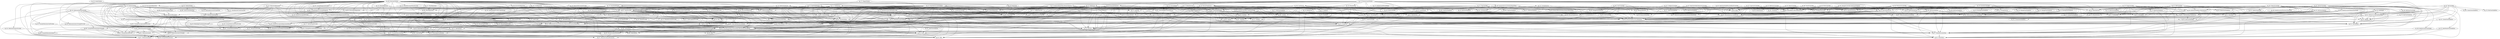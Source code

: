 digraph G { 
"fg_017: PatientEncounterItem" -> "fg_001: PatientItem"; 
"fg_018: dateUtils" -> "fg_017: PatientEncounterItem"; 
"fg_019: StringUtils" -> "fg_018: dateUtils"; 
"fg_020: IUser" -> "fg_002: IRole"; 
"fg_021: MissionItem" -> "fg_009: MissionTripItem,ServiceResponse"; 
"fg_022: ISessionService,CurrentUser" -> "fg_009: MissionTripItem,ServiceResponse"; 
"fg_022: ISessionService,CurrentUser" -> "fg_002: IRole"; 
"fg_023: IConceptService" -> "fg_009: MissionTripItem,ServiceResponse"; 
"fg_023: IConceptService" -> "fg_008: MedicationItem,PrescriptionItem"; 
"fg_024: IConfigureService" -> "fg_009: MissionTripItem,ServiceResponse"; 
"fg_024: IConfigureService" -> "fg_003: ISystemSetting"; 
"fg_025: IInventoryService" -> "fg_009: MissionTripItem,ServiceResponse"; 
"fg_025: IInventoryService" -> "fg_008: MedicationItem,PrescriptionItem"; 
"fg_026: IMedicationService" -> "fg_009: MissionTripItem,ServiceResponse"; 
"fg_026: IMedicationService" -> "fg_007: MedicationAdministrationItem"; 
"fg_026: IMedicationService" -> "fg_008: MedicationItem,PrescriptionItem"; 
"fg_029: IResearchService" -> "fg_009: MissionTripItem,ServiceResponse"; 
"fg_029: IResearchService" -> "fg_028: ResearchFilterItem"; 
"fg_029: IResearchService" -> "fg_027: ResearchGraphDataModel,ResearchItemModel"; 
"fg_031: IRoleService" -> "fg_009: MissionTripItem,ServiceResponse"; 
"fg_031: IRoleService" -> "fg_002: IRole"; 
"fg_032: ISearchService" -> "fg_009: MissionTripItem,ServiceResponse"; 
"fg_033: TabItem" -> "fg_014: TabFieldItem"; 
"fg_034: EditViewModelPost,IPhotoService" -> "fg_012: ProblemItem"; 
"fg_034: EditViewModelPost,IPhotoService" -> "fg_009: MissionTripItem,ServiceResponse"; 
"fg_034: EditViewModelPost,IPhotoService" -> "fg_014: TabFieldItem"; 
"fg_034: EditViewModelPost,IPhotoService" -> "fg_011: PhotoItem"; 
"fg_034: EditViewModelPost,IPhotoService" -> "fg_008: MedicationItem,PrescriptionItem"; 
"fg_034: EditViewModelPost,IPhotoService" -> "fg_017: PatientEncounterItem"; 
"fg_035: AbstractMultiMap" -> "fg_019: StringUtils"; 
"fg_036: User,IMissionTeam,MissionTeam,IMissionTrip,MissionTrip" -> "fg_038: Role"; 
"fg_036: User,IMissionTeam,MissionTeam,IMissionTrip,MissionTrip" -> "fg_039: MissionCountry,MissionCity"; 
"fg_036: User,IMissionTeam,MissionTeam,IMissionTrip,MissionTrip" -> "fg_037: IMissionCountry,IMissionCity"; 
"fg_036: User,IMissionTeam,MissionTeam,IMissionTrip,MissionTrip" -> "fg_020: IUser"; 
"fg_036: User,IMissionTeam,MissionTeam,IMissionTrip,MissionTrip" -> "fg_002: IRole"; 
"fg_038: Role" -> "fg_002: IRole"; 
"fg_039: MissionCountry,MissionCity" -> "fg_037: IMissionCountry,IMissionCity"; 
"fg_040: IUserService,UserItem" -> "fg_009: MissionTripItem,ServiceResponse"; 
"fg_040: IUserService,UserItem" -> "fg_020: IUser"; 
"fg_040: IUserService,UserItem" -> "fg_002: IRole"; 
"fg_041: ITabService,TabFieldMultiMap" -> "fg_014: TabFieldItem"; 
"fg_041: ITabService,TabFieldMultiMap" -> "fg_009: MissionTripItem,ServiceResponse"; 
"fg_041: ITabService,TabFieldMultiMap" -> "fg_035: AbstractMultiMap"; 
"fg_041: ITabService,TabFieldMultiMap" -> "fg_033: TabItem"; 
"fg_041: ITabService,TabFieldMultiMap" -> "fg_019: StringUtils"; 
"fg_042: VitalMultiMap,IVitalService" -> "fg_035: AbstractMultiMap"; 
"fg_042: VitalMultiMap,IVitalService" -> "fg_009: MissionTripItem,ServiceResponse"; 
"fg_042: VitalMultiMap,IVitalService" -> "fg_015: VitalItem"; 
"fg_044: Photo,IPatient,ChiefComplaint,Patient,PatientEncounter,IPhoto,IPatientEncounter,IChiefComplaint" -> "fg_043: IPatientAgeClassification"; 
"fg_044: Photo,IPatient,ChiefComplaint,Patient,PatientEncounter,IPhoto,IPatientEncounter,IChiefComplaint" -> "fg_045: PatientAgeClassification"; 
"fg_044: Photo,IPatient,ChiefComplaint,Patient,PatientEncounter,IPhoto,IPatientEncounter,IChiefComplaint" -> "fg_020: IUser"; 
"fg_044: Photo,IPatient,ChiefComplaint,Patient,PatientEncounter,IPhoto,IPatientEncounter,IChiefComplaint" -> "fg_036: User,IMissionTeam,MissionTeam,IMissionTrip,MissionTrip"; 
"fg_045: PatientAgeClassification" -> "fg_043: IPatientAgeClassification"; 
"fg_048: IMissionTripService" -> "fg_009: MissionTripItem,ServiceResponse"; 
"fg_048: IMissionTripService" -> "fg_046: TripItem"; 
"fg_048: IMissionTripService" -> "fg_047: TeamItem"; 
"fg_048: IMissionTripService" -> "fg_036: User,IMissionTeam,MissionTeam,IMissionTrip,MissionTrip"; 
"fg_049: AllowedRoles,AllowedRolesAction" -> "fg_040: IUserService,UserItem"; 
"fg_049: AllowedRoles,AllowedRolesAction" -> "fg_002: IRole"; 
"fg_054: IMedicationInventory,Medication,MedicationInventory,IMedication" -> "fg_059: IMedicationGenericStrength"; 
"fg_054: IMedicationInventory,Medication,MedicationInventory,IMedication" -> "fg_062: MedicationGenericStrength"; 
"fg_054: IMedicationInventory,Medication,MedicationInventory,IMedication" -> "fg_052: IConceptMedicationForm"; 
"fg_054: IMedicationInventory,Medication,MedicationInventory,IMedication" -> "fg_036: User,IMissionTeam,MissionTeam,IMissionTrip,MissionTrip"; 
"fg_054: IMedicationInventory,Medication,MedicationInventory,IMedication" -> "fg_063: ConceptMedicationForm"; 
"fg_055: IPatientPrescription,PatientPrescriptionReplacement,PatientPrescription,IPatientPrescriptionReplacement" -> "fg_044: Photo,IPatient,ChiefComplaint,Patient,PatientEncounter,IPhoto,IPatientEncounter,IChiefComplaint"; 
"fg_055: IPatientPrescription,PatientPrescriptionReplacement,PatientPrescription,IPatientPrescriptionReplacement" -> "fg_053: IPatientPrescriptionReplacementReason"; 
"fg_055: IPatientPrescription,PatientPrescriptionReplacement,PatientPrescription,IPatientPrescriptionReplacement" -> "fg_064: ConceptPrescriptionAdministration"; 
"fg_055: IPatientPrescription,PatientPrescriptionReplacement,PatientPrescription,IPatientPrescriptionReplacement" -> "fg_020: IUser"; 
"fg_055: IPatientPrescription,PatientPrescriptionReplacement,PatientPrescription,IPatientPrescriptionReplacement" -> "fg_051: IConceptPrescriptionAdministration"; 
"fg_055: IPatientPrescription,PatientPrescriptionReplacement,PatientPrescription,IPatientPrescriptionReplacement" -> "fg_036: User,IMissionTeam,MissionTeam,IMissionTrip,MissionTrip"; 
"fg_055: IPatientPrescription,PatientPrescriptionReplacement,PatientPrescription,IPatientPrescriptionReplacement" -> "fg_054: IMedicationInventory,Medication,MedicationInventory,IMedication"; 
"fg_055: IPatientPrescription,PatientPrescriptionReplacement,PatientPrescription,IPatientPrescriptionReplacement" -> "fg_056: PatientPrescriptionReplacementReason"; 
"fg_056: PatientPrescriptionReplacementReason" -> "fg_053: IPatientPrescriptionReplacementReason"; 
"fg_059: IMedicationGenericStrength" -> "fg_058: IConceptMedicationUnit"; 
"fg_059: IMedicationGenericStrength" -> "fg_057: IMedicationGeneric"; 
"fg_060: ConceptMedicationUnit" -> "fg_058: IConceptMedicationUnit"; 
"fg_061: MedicationGeneric" -> "fg_057: IMedicationGeneric"; 
"fg_062: MedicationGenericStrength" -> "fg_059: IMedicationGenericStrength"; 
"fg_062: MedicationGenericStrength" -> "fg_058: IConceptMedicationUnit"; 
"fg_062: MedicationGenericStrength" -> "fg_057: IMedicationGeneric"; 
"fg_062: MedicationGenericStrength" -> "fg_061: MedicationGeneric"; 
"fg_062: MedicationGenericStrength" -> "fg_060: ConceptMedicationUnit"; 
"fg_063: ConceptMedicationForm" -> "fg_052: IConceptMedicationForm"; 
"fg_064: ConceptPrescriptionAdministration" -> "fg_051: IConceptPrescriptionAdministration"; 
"fg_067: ITab,ITabField,Tab,TabField" -> "fg_068: ITabFieldType"; 
"fg_067: ITab,ITabField,Tab,TabField" -> "fg_072: TabFieldType"; 
"fg_067: ITab,ITabField,Tab,TabField" -> "fg_069: TabFieldSize"; 
"fg_067: ITab,ITabField,Tab,TabField" -> "fg_066: ITabFieldSize"; 
"fg_069: TabFieldSize" -> "fg_066: ITabFieldSize"; 
"fg_070: IPatientEncounterTabField" -> "fg_044: Photo,IPatient,ChiefComplaint,Patient,PatientEncounter,IPhoto,IPatientEncounter,IChiefComplaint"; 
"fg_070: IPatientEncounterTabField" -> "fg_067: ITab,ITabField,Tab,TabField"; 
"fg_070: IPatientEncounterTabField" -> "fg_036: User,IMissionTeam,MissionTeam,IMissionTrip,MissionTrip"; 
"fg_071: PatientEncounterTabField" -> "fg_044: Photo,IPatient,ChiefComplaint,Patient,PatientEncounter,IPhoto,IPatientEncounter,IChiefComplaint"; 
"fg_071: PatientEncounterTabField" -> "fg_070: IPatientEncounterTabField"; 
"fg_071: PatientEncounterTabField" -> "fg_067: ITab,ITabField,Tab,TabField"; 
"fg_071: PatientEncounterTabField" -> "fg_036: User,IMissionTeam,MissionTeam,IMissionTrip,MissionTrip"; 
"fg_072: TabFieldType" -> "fg_068: ITabFieldType"; 
"fg_073: LogicDoer" -> "fg_044: Photo,IPatient,ChiefComplaint,Patient,PatientEncounter,IPhoto,IPatientEncounter,IChiefComplaint"; 
"fg_073: LogicDoer" -> "fg_018: dateUtils"; 
"fg_074: IPatientService" -> "fg_009: MissionTripItem,ServiceResponse"; 
"fg_074: IPatientService" -> "fg_044: Photo,IPatient,ChiefComplaint,Patient,PatientEncounter,IPhoto,IPatientEncounter,IChiefComplaint"; 
"fg_074: IPatientService" -> "fg_001: PatientItem"; 
"fg_075: ILoginAttempt,IUserRepository" -> "fg_020: IUser"; 
"fg_075: ILoginAttempt,IUserRepository" -> "fg_036: User,IMissionTeam,MissionTeam,IMissionTrip,MissionTrip"; 
"fg_075: ILoginAttempt,IUserRepository" -> "fg_002: IRole"; 
"fg_076: IPatientEncounterVital" -> "fg_065: IVital"; 
"fg_077: IResearchEncounter,IResearchEncounterVital,ResearchEncounter,ResearchEncounterVital" -> "fg_044: Photo,IPatient,ChiefComplaint,Patient,PatientEncounter,IPhoto,IPatientEncounter,IChiefComplaint"; 
"fg_077: IResearchEncounter,IResearchEncounterVital,ResearchEncounter,ResearchEncounterVital" -> "fg_043: IPatientAgeClassification"; 
"fg_077: IResearchEncounter,IResearchEncounterVital,ResearchEncounter,ResearchEncounterVital" -> "fg_045: PatientAgeClassification"; 
"fg_077: IResearchEncounter,IResearchEncounterVital,ResearchEncounter,ResearchEncounterVital" -> "fg_065: IVital"; 
"fg_077: IResearchEncounter,IResearchEncounterVital,ResearchEncounter,ResearchEncounterVital" -> "fg_055: IPatientPrescription,PatientPrescriptionReplacement,PatientPrescription,IPatientPrescriptionReplacement"; 
"fg_077: IResearchEncounter,IResearchEncounterVital,ResearchEncounter,ResearchEncounterVital" -> "fg_078: Vital"; 
"fg_077: IResearchEncounter,IResearchEncounterVital,ResearchEncounter,ResearchEncounterVital" -> "fg_020: IUser"; 
"fg_077: IResearchEncounter,IResearchEncounterVital,ResearchEncounter,ResearchEncounterVital" -> "fg_036: User,IMissionTeam,MissionTeam,IMissionTrip,MissionTrip"; 
"fg_078: Vital" -> "fg_065: IVital"; 
"fg_079: IEncounterService" -> "fg_009: MissionTripItem,ServiceResponse"; 
"fg_079: IEncounterService" -> "fg_044: Photo,IPatient,ChiefComplaint,Patient,PatientEncounter,IPhoto,IPatientEncounter,IChiefComplaint"; 
"fg_079: IEncounterService" -> "fg_071: PatientEncounterTabField"; 
"fg_079: IEncounterService" -> "fg_070: IPatientEncounterTabField"; 
"fg_079: IEncounterService" -> "fg_017: PatientEncounterItem"; 
"fg_080: IDataModelMapper" -> "fg_059: IMedicationGenericStrength"; 
"fg_080: IDataModelMapper" -> "fg_044: Photo,IPatient,ChiefComplaint,Patient,PatientEncounter,IPhoto,IPatientEncounter,IChiefComplaint"; 
"fg_080: IDataModelMapper" -> "fg_057: IMedicationGeneric"; 
"fg_080: IDataModelMapper" -> "fg_070: IPatientEncounterTabField"; 
"fg_080: IDataModelMapper" -> "fg_055: IPatientPrescription,PatientPrescriptionReplacement,PatientPrescription,IPatientPrescriptionReplacement"; 
"fg_080: IDataModelMapper" -> "fg_037: IMissionCountry,IMissionCity"; 
"fg_080: IDataModelMapper" -> "fg_020: IUser"; 
"fg_080: IDataModelMapper" -> "fg_067: ITab,ITabField,Tab,TabField"; 
"fg_080: IDataModelMapper" -> "fg_076: IPatientEncounterVital"; 
"fg_080: IDataModelMapper" -> "fg_002: IRole"; 
"fg_080: IDataModelMapper" -> "fg_054: IMedicationInventory,Medication,MedicationInventory,IMedication"; 
"fg_080: IDataModelMapper" -> "fg_052: IConceptMedicationForm"; 
"fg_080: IDataModelMapper" -> "fg_036: User,IMissionTeam,MissionTeam,IMissionTrip,MissionTrip"; 
"fg_081: SystemSetting" -> "fg_003: ISystemSetting"; 
"fg_082: PatientEncounterVital" -> "fg_065: IVital"; 
"fg_082: PatientEncounterVital" -> "fg_078: Vital"; 
"fg_082: PatientEncounterVital" -> "fg_076: IPatientEncounterVital"; 
"fg_084: ConceptMedicationGeneric" -> "fg_057: IMedicationGeneric"; 
"fg_085: ConceptMedicationGenericStrength" -> "fg_059: IMedicationGenericStrength"; 
"fg_085: ConceptMedicationGenericStrength" -> "fg_058: IConceptMedicationUnit"; 
"fg_085: ConceptMedicationGenericStrength" -> "fg_057: IMedicationGeneric"; 
"fg_085: ConceptMedicationGenericStrength" -> "fg_084: ConceptMedicationGeneric"; 
"fg_085: ConceptMedicationGenericStrength" -> "fg_060: ConceptMedicationUnit"; 
"fg_086: ConceptMedication" -> "fg_059: IMedicationGenericStrength"; 
"fg_086: ConceptMedication" -> "fg_052: IConceptMedicationForm"; 
"fg_086: ConceptMedication" -> "fg_085: ConceptMedicationGenericStrength"; 
"fg_086: ConceptMedication" -> "fg_063: ConceptMedicationForm"; 
"fg_086: ConceptMedication" -> "fg_054: IMedicationInventory,Medication,MedicationInventory,IMedication"; 
"fg_087: QueryProvider" -> "fg_044: Photo,IPatient,ChiefComplaint,Patient,PatientEncounter,IPhoto,IPatientEncounter,IChiefComplaint"; 
"fg_087: QueryProvider" -> "fg_038: Role"; 
"fg_087: QueryProvider" -> "fg_072: TabFieldType"; 
"fg_087: QueryProvider" -> "fg_071: PatientEncounterTabField"; 
"fg_087: QueryProvider" -> "fg_082: PatientEncounterVital"; 
"fg_087: QueryProvider" -> "fg_045: PatientAgeClassification"; 
"fg_087: QueryProvider" -> "fg_077: IResearchEncounter,IResearchEncounterVital,ResearchEncounter,ResearchEncounterVital"; 
"fg_087: QueryProvider" -> "fg_061: MedicationGeneric"; 
"fg_087: QueryProvider" -> "fg_055: IPatientPrescription,PatientPrescriptionReplacement,PatientPrescription,IPatientPrescriptionReplacement"; 
"fg_087: QueryProvider" -> "fg_069: TabFieldSize"; 
"fg_087: QueryProvider" -> "fg_078: Vital"; 
"fg_087: QueryProvider" -> "fg_086: ConceptMedication"; 
"fg_087: QueryProvider" -> "fg_067: ITab,ITabField,Tab,TabField"; 
"fg_087: QueryProvider" -> "fg_063: ConceptMedicationForm"; 
"fg_087: QueryProvider" -> "fg_054: IMedicationInventory,Medication,MedicationInventory,IMedication"; 
"fg_087: QueryProvider" -> "fg_056: PatientPrescriptionReplacementReason"; 
"fg_087: QueryProvider" -> "fg_083: PatientEncounterPhoto,IPatientEncounterPhoto"; 
"fg_087: QueryProvider" -> "fg_039: MissionCountry,MissionCity"; 
"fg_087: QueryProvider" -> "fg_081: SystemSetting"; 
"fg_087: QueryProvider" -> "fg_060: ConceptMedicationUnit"; 
"fg_087: QueryProvider" -> "fg_036: User,IMissionTeam,MissionTeam,IMissionTrip,MissionTrip"; 
"fg_089: IPatientRepository" -> "fg_044: Photo,IPatient,ChiefComplaint,Patient,PatientEncounter,IPhoto,IPatientEncounter,IChiefComplaint"; 
"fg_089: IPatientRepository" -> "fg_043: IPatientAgeClassification"; 
"fg_091: ISessionHelper,SessionService" -> "fg_009: MissionTripItem,ServiceResponse"; 
"fg_091: ISessionHelper,SessionService" -> "fg_040: IUserService,UserItem"; 
"fg_091: ISessionHelper,SessionService" -> "fg_005: IPasswordEncryptor"; 
"fg_091: ISessionHelper,SessionService" -> "fg_022: ISessionService,CurrentUser"; 
"fg_091: ISessionHelper,SessionService" -> "fg_048: IMissionTripService"; 
"fg_091: ISessionHelper,SessionService" -> "fg_080: IDataModelMapper"; 
"fg_091: ISessionHelper,SessionService" -> "fg_020: IUser"; 
"fg_091: ISessionHelper,SessionService" -> "fg_075: ILoginAttempt,IUserRepository"; 
"fg_091: ISessionHelper,SessionService" -> "fg_036: User,IMissionTeam,MissionTeam,IMissionTrip,MissionTrip"; 
"fg_092: IItemModelMapper" -> "fg_044: Photo,IPatient,ChiefComplaint,Patient,PatientEncounter,IPhoto,IPatientEncounter,IChiefComplaint"; 
"fg_092: IItemModelMapper" -> "fg_010: NoteItem"; 
"fg_092: IItemModelMapper" -> "fg_040: IUserService,UserItem"; 
"fg_092: IItemModelMapper" -> "fg_007: MedicationAdministrationItem"; 
"fg_092: IItemModelMapper" -> "fg_033: TabItem"; 
"fg_092: IItemModelMapper" -> "fg_001: PatientItem"; 
"fg_092: IItemModelMapper" -> "fg_006: CityItem"; 
"fg_092: IItemModelMapper" -> "fg_020: IUser"; 
"fg_092: IItemModelMapper" -> "fg_054: IMedicationInventory,Medication,MedicationInventory,IMedication"; 
"fg_092: IItemModelMapper" -> "fg_009: MissionTripItem,ServiceResponse"; 
"fg_092: IItemModelMapper" -> "fg_014: TabFieldItem"; 
"fg_092: IItemModelMapper" -> "fg_012: ProblemItem"; 
"fg_092: IItemModelMapper" -> "fg_011: PhotoItem"; 
"fg_092: IItemModelMapper" -> "fg_021: MissionItem"; 
"fg_092: IItemModelMapper" -> "fg_013: SettingItem"; 
"fg_092: IItemModelMapper" -> "fg_046: TripItem"; 
"fg_092: IItemModelMapper" -> "fg_047: TeamItem"; 
"fg_092: IItemModelMapper" -> "fg_008: MedicationItem,PrescriptionItem"; 
"fg_092: IItemModelMapper" -> "fg_051: IConceptPrescriptionAdministration"; 
"fg_092: IItemModelMapper" -> "fg_036: User,IMissionTeam,MissionTeam,IMissionTrip,MissionTrip"; 
"fg_092: IItemModelMapper" -> "fg_017: PatientEncounterItem"; 
"fg_092: IItemModelMapper" -> "fg_015: VitalItem"; 
"fg_093: IMedicationRepository" -> "fg_052: IConceptMedicationForm"; 
"fg_093: IMedicationRepository" -> "fg_058: IConceptMedicationUnit"; 
"fg_093: IMedicationRepository" -> "fg_057: IMedicationGeneric"; 
"fg_093: IMedicationRepository" -> "fg_054: IMedicationInventory,Medication,MedicationInventory,IMedication"; 
"fg_094: IEncounterRepository" -> "fg_044: Photo,IPatient,ChiefComplaint,Patient,PatientEncounter,IPhoto,IPatientEncounter,IChiefComplaint"; 
"fg_095: IPrescriptionRepository" -> "fg_053: IPatientPrescriptionReplacementReason"; 
"fg_095: IPrescriptionRepository" -> "fg_055: IPatientPrescription,PatientPrescriptionReplacement,PatientPrescription,IPatientPrescriptionReplacement"; 
"fg_095: IPrescriptionRepository" -> "fg_051: IConceptPrescriptionAdministration"; 
"fg_096: IPhotoRepository" -> "fg_044: Photo,IPatient,ChiefComplaint,Patient,PatientEncounter,IPhoto,IPatientEncounter,IChiefComplaint"; 
"fg_096: IPhotoRepository" -> "fg_083: PatientEncounterPhoto,IPatientEncounterPhoto"; 
"fg_098: BCryptPasswordEncryptor" -> "fg_005: IPasswordEncryptor"; 
"fg_099: SendLocationDataTask" -> "fg_097: InternetConnectionUtil"; 
"fg_100: MaintainReverseSshTunnelTask" -> "fg_097: InternetConnectionUtil"; 
"fg_101: CheckInternetConnectionTask" -> "fg_097: InternetConnectionUtil"; 
"fg_102: UtilitiesModule" -> "fg_098: BCryptPasswordEncryptor"; 
"fg_102: UtilitiesModule" -> "fg_005: IPasswordEncryptor"; 
"fg_102: UtilitiesModule" -> "fg_101: CheckInternetConnectionTask"; 
"fg_102: UtilitiesModule" -> "fg_100: MaintainReverseSshTunnelTask"; 
"fg_102: UtilitiesModule" -> "fg_099: SendLocationDataTask"; 
"fg_105: LocaleUnitConverter" -> "fg_035: AbstractMultiMap"; 
"fg_105: LocaleUnitConverter" -> "fg_001: PatientItem"; 
"fg_105: LocaleUnitConverter" -> "fg_042: VitalMultiMap,IVitalService"; 
"fg_105: LocaleUnitConverter" -> "fg_015: VitalItem"; 
"fg_107: Feedback" -> "fg_106: IFeedback"; 
"fg_108: UserService" -> "fg_040: IUserService,UserItem"; 
"fg_108: UserService" -> "fg_005: IPasswordEncryptor"; 
"fg_108: UserService" -> "fg_055: IPatientPrescription,PatientPrescriptionReplacement,PatientPrescription,IPatientPrescriptionReplacement"; 
"fg_108: UserService" -> "fg_019: StringUtils"; 
"fg_108: UserService" -> "fg_107: Feedback"; 
"fg_108: UserService" -> "fg_090: IRepository"; 
"fg_108: UserService" -> "fg_080: IDataModelMapper"; 
"fg_108: UserService" -> "fg_020: IUser"; 
"fg_108: UserService" -> "fg_092: IItemModelMapper"; 
"fg_108: UserService" -> "fg_002: IRole"; 
"fg_108: UserService" -> "fg_106: IFeedback"; 
"fg_108: UserService" -> "fg_009: MissionTripItem,ServiceResponse"; 
"fg_108: UserService" -> "fg_018: dateUtils"; 
"fg_108: UserService" -> "fg_075: ILoginAttempt,IUserRepository"; 
"fg_109: InventoryService,InventoryExportItem" -> "fg_009: MissionTripItem,ServiceResponse"; 
"fg_109: InventoryService,InventoryExportItem" -> "fg_104: CSVWriterGson"; 
"fg_109: InventoryService,InventoryExportItem" -> "fg_018: dateUtils"; 
"fg_109: InventoryService,InventoryExportItem" -> "fg_103: GsonFlattener"; 
"fg_109: InventoryService,InventoryExportItem" -> "fg_008: MedicationItem,PrescriptionItem"; 
"fg_109: InventoryService,InventoryExportItem" -> "fg_080: IDataModelMapper"; 
"fg_109: InventoryService,InventoryExportItem" -> "fg_093: IMedicationRepository"; 
"fg_109: InventoryService,InventoryExportItem" -> "fg_020: IUser"; 
"fg_109: InventoryService,InventoryExportItem" -> "fg_075: ILoginAttempt,IUserRepository"; 
"fg_109: InventoryService,InventoryExportItem" -> "fg_025: IInventoryService"; 
"fg_109: InventoryService,InventoryExportItem" -> "fg_092: IItemModelMapper"; 
"fg_109: InventoryService,InventoryExportItem" -> "fg_054: IMedicationInventory,Medication,MedicationInventory,IMedication"; 
"fg_110: SessionHelper" -> "fg_091: ISessionHelper,SessionService"; 
"fg_111: VitalService" -> "fg_082: PatientEncounterVital"; 
"fg_111: VitalService" -> "fg_065: IVital"; 
"fg_111: VitalService" -> "fg_078: Vital"; 
"fg_111: VitalService" -> "fg_090: IRepository"; 
"fg_111: VitalService" -> "fg_080: IDataModelMapper"; 
"fg_111: VitalService" -> "fg_076: IPatientEncounterVital"; 
"fg_111: VitalService" -> "fg_092: IItemModelMapper"; 
"fg_111: VitalService" -> "fg_009: MissionTripItem,ServiceResponse"; 
"fg_111: VitalService" -> "fg_003: ISystemSetting"; 
"fg_111: VitalService" -> "fg_018: dateUtils"; 
"fg_111: VitalService" -> "fg_081: SystemSetting"; 
"fg_111: VitalService" -> "fg_087: QueryProvider"; 
"fg_111: VitalService" -> "fg_105: LocaleUnitConverter"; 
"fg_111: VitalService" -> "fg_042: VitalMultiMap,IVitalService"; 
"fg_111: VitalService" -> "fg_015: VitalItem"; 
"fg_112: TabService" -> "fg_044: Photo,IPatient,ChiefComplaint,Patient,PatientEncounter,IPhoto,IPatientEncounter,IChiefComplaint"; 
"fg_112: TabService" -> "fg_071: PatientEncounterTabField"; 
"fg_112: TabService" -> "fg_072: TabFieldType"; 
"fg_112: TabService" -> "fg_070: IPatientEncounterTabField"; 
"fg_112: TabService" -> "fg_033: TabItem"; 
"fg_112: TabService" -> "fg_069: TabFieldSize"; 
"fg_112: TabService" -> "fg_019: StringUtils"; 
"fg_112: TabService" -> "fg_080: IDataModelMapper"; 
"fg_112: TabService" -> "fg_090: IRepository"; 
"fg_112: TabService" -> "fg_067: ITab,ITabField,Tab,TabField"; 
"fg_112: TabService" -> "fg_092: IItemModelMapper"; 
"fg_112: TabService" -> "fg_041: ITabService,TabFieldMultiMap"; 
"fg_112: TabService" -> "fg_068: ITabFieldType"; 
"fg_112: TabService" -> "fg_009: MissionTripItem,ServiceResponse"; 
"fg_112: TabService" -> "fg_014: TabFieldItem"; 
"fg_112: TabService" -> "fg_018: dateUtils"; 
"fg_112: TabService" -> "fg_087: QueryProvider"; 
"fg_112: TabService" -> "fg_066: ITabFieldSize"; 
"fg_113: SearchService,QueryHelper" -> "fg_055: IPatientPrescription,PatientPrescriptionReplacement,PatientPrescription,IPatientPrescriptionReplacement"; 
"fg_113: SearchService,QueryHelper" -> "fg_019: StringUtils"; 
"fg_113: SearchService,QueryHelper" -> "fg_090: IRepository"; 
"fg_113: SearchService,QueryHelper" -> "fg_037: IMissionCountry,IMissionCity"; 
"fg_113: SearchService,QueryHelper" -> "fg_020: IUser"; 
"fg_113: SearchService,QueryHelper" -> "fg_076: IPatientEncounterVital"; 
"fg_113: SearchService,QueryHelper" -> "fg_089: IPatientRepository"; 
"fg_113: SearchService,QueryHelper" -> "fg_054: IMedicationInventory,Medication,MedicationInventory,IMedication"; 
"fg_113: SearchService,QueryHelper" -> "fg_003: ISystemSetting"; 
"fg_113: SearchService,QueryHelper" -> "fg_081: SystemSetting"; 
"fg_113: SearchService,QueryHelper" -> "fg_039: MissionCountry,MissionCity"; 
"fg_113: SearchService,QueryHelper" -> "fg_013: SettingItem"; 
"fg_113: SearchService,QueryHelper" -> "fg_008: MedicationItem,PrescriptionItem"; 
"fg_113: SearchService,QueryHelper" -> "fg_042: VitalMultiMap,IVitalService"; 
"fg_113: SearchService,QueryHelper" -> "fg_017: PatientEncounterItem"; 
"fg_113: SearchService,QueryHelper" -> "fg_044: Photo,IPatient,ChiefComplaint,Patient,PatientEncounter,IPhoto,IPatientEncounter,IChiefComplaint"; 
"fg_113: SearchService,QueryHelper" -> "fg_094: IEncounterRepository"; 
"fg_113: SearchService,QueryHelper" -> "fg_082: PatientEncounterVital"; 
"fg_113: SearchService,QueryHelper" -> "fg_095: IPrescriptionRepository"; 
"fg_113: SearchService,QueryHelper" -> "fg_001: PatientItem"; 
"fg_113: SearchService,QueryHelper" -> "fg_006: CityItem"; 
"fg_113: SearchService,QueryHelper" -> "fg_092: IItemModelMapper"; 
"fg_113: SearchService,QueryHelper" -> "fg_009: MissionTripItem,ServiceResponse"; 
"fg_113: SearchService,QueryHelper" -> "fg_043: IPatientAgeClassification"; 
"fg_113: SearchService,QueryHelper" -> "fg_087: QueryProvider"; 
"fg_113: SearchService,QueryHelper" -> "fg_088: ConceptDiagnosis,IConceptDiagnosis"; 
"fg_113: SearchService,QueryHelper" -> "fg_105: LocaleUnitConverter"; 
"fg_113: SearchService,QueryHelper" -> "fg_032: ISearchService"; 
"fg_113: SearchService,QueryHelper" -> "fg_036: User,IMissionTeam,MissionTeam,IMissionTrip,MissionTrip"; 
"fg_113: SearchService,QueryHelper" -> "fg_025: IInventoryService"; 
"fg_114: RoleService" -> "fg_009: MissionTripItem,ServiceResponse"; 
"fg_114: RoleService" -> "fg_031: IRoleService"; 
"fg_114: RoleService" -> "fg_075: ILoginAttempt,IUserRepository"; 
"fg_114: RoleService" -> "fg_002: IRole"; 
"fg_115: ResearchExportItem,ResearchService" -> "fg_044: Photo,IPatient,ChiefComplaint,Patient,PatientEncounter,IPhoto,IPatientEncounter,IChiefComplaint"; 
"fg_115: ResearchExportItem,ResearchService" -> "fg_071: PatientEncounterTabField"; 
"fg_115: ResearchExportItem,ResearchService" -> "fg_104: CSVWriterGson"; 
"fg_115: ResearchExportItem,ResearchService" -> "fg_028: ResearchFilterItem"; 
"fg_115: ResearchExportItem,ResearchService" -> "fg_070: IPatientEncounterTabField"; 
"fg_115: ResearchExportItem,ResearchService" -> "fg_103: GsonFlattener"; 
"fg_115: ResearchExportItem,ResearchService" -> "fg_077: IResearchEncounter,IResearchEncounterVital,ResearchEncounter,ResearchEncounterVital"; 
"fg_115: ResearchExportItem,ResearchService" -> "fg_065: IVital"; 
"fg_115: ResearchExportItem,ResearchService" -> "fg_055: IPatientPrescription,PatientPrescriptionReplacement,PatientPrescription,IPatientPrescriptionReplacement"; 
"fg_115: ResearchExportItem,ResearchService" -> "fg_029: IResearchService"; 
"fg_115: ResearchExportItem,ResearchService" -> "fg_019: StringUtils"; 
"fg_115: ResearchExportItem,ResearchService" -> "fg_078: Vital"; 
"fg_115: ResearchExportItem,ResearchService" -> "fg_090: IRepository"; 
"fg_115: ResearchExportItem,ResearchService" -> "fg_030: ResearchResultSetItem,ResearchResultItem"; 
"fg_115: ResearchExportItem,ResearchService" -> "fg_037: IMissionCountry,IMissionCity"; 
"fg_115: ResearchExportItem,ResearchService" -> "fg_073: LogicDoer"; 
"fg_115: ResearchExportItem,ResearchService" -> "fg_067: ITab,ITabField,Tab,TabField"; 
"fg_115: ResearchExportItem,ResearchService" -> "fg_054: IMedicationInventory,Medication,MedicationInventory,IMedication"; 
"fg_115: ResearchExportItem,ResearchService" -> "fg_009: MissionTripItem,ServiceResponse"; 
"fg_115: ResearchExportItem,ResearchService" -> "fg_018: dateUtils"; 
"fg_115: ResearchExportItem,ResearchService" -> "fg_087: QueryProvider"; 
"fg_115: ResearchExportItem,ResearchService" -> "fg_036: User,IMissionTeam,MissionTeam,IMissionTrip,MissionTrip"; 
"fg_116: PhotoService" -> "fg_009: MissionTripItem,ServiceResponse"; 
"fg_116: PhotoService" -> "fg_044: Photo,IPatient,ChiefComplaint,Patient,PatientEncounter,IPhoto,IPatientEncounter,IChiefComplaint"; 
"fg_116: PhotoService" -> "fg_083: PatientEncounterPhoto,IPatientEncounterPhoto"; 
"fg_116: PhotoService" -> "fg_011: PhotoItem"; 
"fg_116: PhotoService" -> "fg_001: PatientItem"; 
"fg_116: PhotoService" -> "fg_019: StringUtils"; 
"fg_116: PhotoService" -> "fg_034: EditViewModelPost,IPhotoService"; 
"fg_116: PhotoService" -> "fg_073: LogicDoer"; 
"fg_116: PhotoService" -> "fg_089: IPatientRepository"; 
"fg_116: PhotoService" -> "fg_096: IPhotoRepository"; 
"fg_116: PhotoService" -> "fg_092: IItemModelMapper"; 
"fg_116: PhotoService" -> "fg_017: PatientEncounterItem"; 
"fg_117: PatientService" -> "fg_044: Photo,IPatient,ChiefComplaint,Patient,PatientEncounter,IPhoto,IPatientEncounter,IChiefComplaint"; 
"fg_117: PatientService" -> "fg_009: MissionTripItem,ServiceResponse"; 
"fg_117: PatientService" -> "fg_043: IPatientAgeClassification"; 
"fg_117: PatientService" -> "fg_001: PatientItem"; 
"fg_117: PatientService" -> "fg_087: QueryProvider"; 
"fg_117: PatientService" -> "fg_019: StringUtils"; 
"fg_117: PatientService" -> "fg_074: IPatientService"; 
"fg_117: PatientService" -> "fg_080: IDataModelMapper"; 
"fg_117: PatientService" -> "fg_089: IPatientRepository"; 
"fg_117: PatientService" -> "fg_092: IItemModelMapper"; 
"fg_118: MissionTripService" -> "fg_006: CityItem"; 
"fg_118: MissionTripService" -> "fg_019: StringUtils"; 
"fg_118: MissionTripService" -> "fg_090: IRepository"; 
"fg_118: MissionTripService" -> "fg_080: IDataModelMapper"; 
"fg_118: MissionTripService" -> "fg_020: IUser"; 
"fg_118: MissionTripService" -> "fg_037: IMissionCountry,IMissionCity"; 
"fg_118: MissionTripService" -> "fg_092: IItemModelMapper"; 
"fg_118: MissionTripService" -> "fg_009: MissionTripItem,ServiceResponse"; 
"fg_118: MissionTripService" -> "fg_039: MissionCountry,MissionCity"; 
"fg_118: MissionTripService" -> "fg_021: MissionItem"; 
"fg_118: MissionTripService" -> "fg_087: QueryProvider"; 
"fg_118: MissionTripService" -> "fg_046: TripItem"; 
"fg_118: MissionTripService" -> "fg_047: TeamItem"; 
"fg_118: MissionTripService" -> "fg_048: IMissionTripService"; 
"fg_118: MissionTripService" -> "fg_075: ILoginAttempt,IUserRepository"; 
"fg_118: MissionTripService" -> "fg_036: User,IMissionTeam,MissionTeam,IMissionTrip,MissionTrip"; 
"fg_119: MedicationService" -> "fg_059: IMedicationGenericStrength"; 
"fg_119: MedicationService" -> "fg_057: IMedicationGeneric"; 
"fg_119: MedicationService" -> "fg_007: MedicationAdministrationItem"; 
"fg_119: MedicationService" -> "fg_095: IPrescriptionRepository"; 
"fg_119: MedicationService" -> "fg_055: IPatientPrescription,PatientPrescriptionReplacement,PatientPrescription,IPatientPrescriptionReplacement"; 
"fg_119: MedicationService" -> "fg_019: StringUtils"; 
"fg_119: MedicationService" -> "fg_093: IMedicationRepository"; 
"fg_119: MedicationService" -> "fg_080: IDataModelMapper"; 
"fg_119: MedicationService" -> "fg_026: IMedicationService"; 
"fg_119: MedicationService" -> "fg_020: IUser"; 
"fg_119: MedicationService" -> "fg_092: IItemModelMapper"; 
"fg_119: MedicationService" -> "fg_054: IMedicationInventory,Medication,MedicationInventory,IMedication"; 
"fg_119: MedicationService" -> "fg_009: MissionTripItem,ServiceResponse"; 
"fg_119: MedicationService" -> "fg_058: IConceptMedicationUnit"; 
"fg_119: MedicationService" -> "fg_052: IConceptMedicationForm"; 
"fg_119: MedicationService" -> "fg_018: dateUtils"; 
"fg_119: MedicationService" -> "fg_053: IPatientPrescriptionReplacementReason"; 
"fg_119: MedicationService" -> "fg_008: MedicationItem,PrescriptionItem"; 
"fg_119: MedicationService" -> "fg_051: IConceptPrescriptionAdministration"; 
"fg_120: EncounterService" -> "fg_010: NoteItem"; 
"fg_120: EncounterService" -> "fg_044: Photo,IPatient,ChiefComplaint,Patient,PatientEncounter,IPhoto,IPatientEncounter,IChiefComplaint"; 
"fg_120: EncounterService" -> "fg_040: IUserService,UserItem"; 
"fg_120: EncounterService" -> "fg_071: PatientEncounterTabField"; 
"fg_120: EncounterService" -> "fg_094: IEncounterRepository"; 
"fg_120: EncounterService" -> "fg_070: IPatientEncounterTabField"; 
"fg_120: EncounterService" -> "fg_079: IEncounterService"; 
"fg_120: EncounterService" -> "fg_019: StringUtils"; 
"fg_120: EncounterService" -> "fg_090: IRepository"; 
"fg_120: EncounterService" -> "fg_080: IDataModelMapper"; 
"fg_120: EncounterService" -> "fg_020: IUser"; 
"fg_120: EncounterService" -> "fg_067: ITab,ITabField,Tab,TabField"; 
"fg_120: EncounterService" -> "fg_089: IPatientRepository"; 
"fg_120: EncounterService" -> "fg_092: IItemModelMapper"; 
"fg_120: EncounterService" -> "fg_068: ITabFieldType"; 
"fg_120: EncounterService" -> "fg_014: TabFieldItem"; 
"fg_120: EncounterService" -> "fg_012: ProblemItem"; 
"fg_120: EncounterService" -> "fg_009: MissionTripItem,ServiceResponse"; 
"fg_120: EncounterService" -> "fg_043: IPatientAgeClassification"; 
"fg_120: EncounterService" -> "fg_018: dateUtils"; 
"fg_120: EncounterService" -> "fg_087: QueryProvider"; 
"fg_120: EncounterService" -> "fg_066: ITabFieldSize"; 
"fg_120: EncounterService" -> "fg_075: ILoginAttempt,IUserRepository"; 
"fg_120: EncounterService" -> "fg_017: PatientEncounterItem"; 
"fg_121: ConfigureService" -> "fg_009: MissionTripItem,ServiceResponse"; 
"fg_121: ConfigureService" -> "fg_003: ISystemSetting"; 
"fg_121: ConfigureService" -> "fg_081: SystemSetting"; 
"fg_121: ConfigureService" -> "fg_090: IRepository"; 
"fg_121: ConfigureService" -> "fg_024: IConfigureService"; 
"fg_122: ConceptService" -> "fg_009: MissionTripItem,ServiceResponse"; 
"fg_122: ConceptService" -> "fg_023: IConceptService"; 
"fg_122: ConceptService" -> "fg_008: MedicationItem,PrescriptionItem"; 
"fg_122: ConceptService" -> "fg_093: IMedicationRepository"; 
"fg_122: ConceptService" -> "fg_092: IItemModelMapper"; 
"fg_122: ConceptService" -> "fg_054: IMedicationInventory,Medication,MedicationInventory,IMedication"; 
"fg_123: BusinessLayerModule" -> "fg_113: SearchService,QueryHelper"; 
"fg_123: BusinessLayerModule" -> "fg_029: IResearchService"; 
"fg_123: BusinessLayerModule" -> "fg_122: ConceptService"; 
"fg_123: BusinessLayerModule" -> "fg_120: EncounterService"; 
"fg_123: BusinessLayerModule" -> "fg_026: IMedicationService"; 
"fg_123: BusinessLayerModule" -> "fg_024: IConfigureService"; 
"fg_123: BusinessLayerModule" -> "fg_110: SessionHelper"; 
"fg_123: BusinessLayerModule" -> "fg_119: MedicationService"; 
"fg_123: BusinessLayerModule" -> "fg_118: MissionTripService"; 
"fg_123: BusinessLayerModule" -> "fg_091: ISessionHelper,SessionService"; 
"fg_123: BusinessLayerModule" -> "fg_121: ConfigureService"; 
"fg_123: BusinessLayerModule" -> "fg_114: RoleService"; 
"fg_123: BusinessLayerModule" -> "fg_115: ResearchExportItem,ResearchService"; 
"fg_123: BusinessLayerModule" -> "fg_042: VitalMultiMap,IVitalService"; 
"fg_123: BusinessLayerModule" -> "fg_111: VitalService"; 
"fg_123: BusinessLayerModule" -> "fg_040: IUserService,UserItem"; 
"fg_123: BusinessLayerModule" -> "fg_079: IEncounterService"; 
"fg_123: BusinessLayerModule" -> "fg_109: InventoryService,InventoryExportItem"; 
"fg_123: BusinessLayerModule" -> "fg_116: PhotoService"; 
"fg_123: BusinessLayerModule" -> "fg_041: ITabService,TabFieldMultiMap"; 
"fg_123: BusinessLayerModule" -> "fg_117: PatientService"; 
"fg_123: BusinessLayerModule" -> "fg_023: IConceptService"; 
"fg_123: BusinessLayerModule" -> "fg_022: ISessionService,CurrentUser"; 
"fg_123: BusinessLayerModule" -> "fg_031: IRoleService"; 
"fg_123: BusinessLayerModule" -> "fg_108: UserService"; 
"fg_123: BusinessLayerModule" -> "fg_074: IPatientService"; 
"fg_123: BusinessLayerModule" -> "fg_048: IMissionTripService"; 
"fg_123: BusinessLayerModule" -> "fg_112: TabService"; 
"fg_123: BusinessLayerModule" -> "fg_034: EditViewModelPost,IPhotoService"; 
"fg_123: BusinessLayerModule" -> "fg_032: ISearchService"; 
"fg_123: BusinessLayerModule" -> "fg_025: IInventoryService"; 
"fg_124: MedicationDatabaseSeeder" -> "fg_059: IMedicationGenericStrength"; 
"fg_124: MedicationDatabaseSeeder" -> "fg_057: IMedicationGeneric"; 
"fg_124: MedicationDatabaseSeeder" -> "fg_084: ConceptMedicationGeneric"; 
"fg_124: MedicationDatabaseSeeder" -> "fg_090: IRepository"; 
"fg_124: MedicationDatabaseSeeder" -> "fg_086: ConceptMedication"; 
"fg_124: MedicationDatabaseSeeder" -> "fg_085: ConceptMedicationGenericStrength"; 
"fg_124: MedicationDatabaseSeeder" -> "fg_063: ConceptMedicationForm"; 
"fg_124: MedicationDatabaseSeeder" -> "fg_054: IMedicationInventory,Medication,MedicationInventory,IMedication"; 
"fg_124: MedicationDatabaseSeeder" -> "fg_058: IConceptMedicationUnit"; 
"fg_124: MedicationDatabaseSeeder" -> "fg_052: IConceptMedicationForm"; 
"fg_124: MedicationDatabaseSeeder" -> "fg_064: ConceptPrescriptionAdministration"; 
"fg_124: MedicationDatabaseSeeder" -> "fg_060: ConceptMedicationUnit"; 
"fg_124: MedicationDatabaseSeeder" -> "fg_051: IConceptPrescriptionAdministration"; 
"fg_125: DatabaseSeeder" -> "fg_072: TabFieldType"; 
"fg_125: DatabaseSeeder" -> "fg_005: IPasswordEncryptor"; 
"fg_125: DatabaseSeeder" -> "fg_065: IVital"; 
"fg_125: DatabaseSeeder" -> "fg_004: Roles"; 
"fg_125: DatabaseSeeder" -> "fg_069: TabFieldSize"; 
"fg_125: DatabaseSeeder" -> "fg_019: StringUtils"; 
"fg_125: DatabaseSeeder" -> "fg_078: Vital"; 
"fg_125: DatabaseSeeder" -> "fg_090: IRepository"; 
"fg_125: DatabaseSeeder" -> "fg_037: IMissionCountry,IMissionCity"; 
"fg_125: DatabaseSeeder" -> "fg_067: ITab,ITabField,Tab,TabField"; 
"fg_125: DatabaseSeeder" -> "fg_089: IPatientRepository"; 
"fg_125: DatabaseSeeder" -> "fg_002: IRole"; 
"fg_125: DatabaseSeeder" -> "fg_068: ITabFieldType"; 
"fg_125: DatabaseSeeder" -> "fg_003: ISystemSetting"; 
"fg_125: DatabaseSeeder" -> "fg_043: IPatientAgeClassification"; 
"fg_125: DatabaseSeeder" -> "fg_018: dateUtils"; 
"fg_125: DatabaseSeeder" -> "fg_081: SystemSetting"; 
"fg_125: DatabaseSeeder" -> "fg_039: MissionCountry,MissionCity"; 
"fg_125: DatabaseSeeder" -> "fg_087: QueryProvider"; 
"fg_125: DatabaseSeeder" -> "fg_088: ConceptDiagnosis,IConceptDiagnosis"; 
"fg_125: DatabaseSeeder" -> "fg_066: ITabFieldSize"; 
"fg_125: DatabaseSeeder" -> "fg_075: ILoginAttempt,IUserRepository"; 
"fg_125: DatabaseSeeder" -> "fg_036: User,IMissionTeam,MissionTeam,IMissionTrip,MissionTrip"; 
"fg_126: SeederModule" -> "fg_124: MedicationDatabaseSeeder"; 
"fg_126: SeederModule" -> "fg_125: DatabaseSeeder"; 
"fg_128: Repository" -> "fg_090: IRepository"; 
"fg_129: UserRepository" -> "fg_038: Role"; 
"fg_129: UserRepository" -> "fg_018: dateUtils"; 
"fg_129: UserRepository" -> "fg_087: QueryProvider"; 
"fg_129: UserRepository" -> "fg_019: StringUtils"; 
"fg_129: UserRepository" -> "fg_020: IUser"; 
"fg_129: UserRepository" -> "fg_075: ILoginAttempt,IUserRepository"; 
"fg_129: UserRepository" -> "fg_036: User,IMissionTeam,MissionTeam,IMissionTrip,MissionTrip"; 
"fg_129: UserRepository" -> "fg_002: IRole"; 
"fg_130: PrescriptionRepository" -> "fg_095: IPrescriptionRepository"; 
"fg_130: PrescriptionRepository" -> "fg_087: QueryProvider"; 
"fg_130: PrescriptionRepository" -> "fg_053: IPatientPrescriptionReplacementReason"; 
"fg_130: PrescriptionRepository" -> "fg_064: ConceptPrescriptionAdministration"; 
"fg_130: PrescriptionRepository" -> "fg_055: IPatientPrescription,PatientPrescriptionReplacement,PatientPrescription,IPatientPrescriptionReplacement"; 
"fg_130: PrescriptionRepository" -> "fg_080: IDataModelMapper"; 
"fg_130: PrescriptionRepository" -> "fg_051: IConceptPrescriptionAdministration"; 
"fg_130: PrescriptionRepository" -> "fg_056: PatientPrescriptionReplacementReason"; 
"fg_131: PhotoRepository" -> "fg_044: Photo,IPatient,ChiefComplaint,Patient,PatientEncounter,IPhoto,IPatientEncounter,IChiefComplaint"; 
"fg_131: PhotoRepository" -> "fg_083: PatientEncounterPhoto,IPatientEncounterPhoto"; 
"fg_131: PhotoRepository" -> "fg_087: QueryProvider"; 
"fg_131: PhotoRepository" -> "fg_019: StringUtils"; 
"fg_131: PhotoRepository" -> "fg_080: IDataModelMapper"; 
"fg_131: PhotoRepository" -> "fg_096: IPhotoRepository"; 
"fg_132: PatientRepository" -> "fg_044: Photo,IPatient,ChiefComplaint,Patient,PatientEncounter,IPhoto,IPatientEncounter,IChiefComplaint"; 
"fg_132: PatientRepository" -> "fg_043: IPatientAgeClassification"; 
"fg_132: PatientRepository" -> "fg_045: PatientAgeClassification"; 
"fg_132: PatientRepository" -> "fg_087: QueryProvider"; 
"fg_132: PatientRepository" -> "fg_019: StringUtils"; 
"fg_132: PatientRepository" -> "fg_089: IPatientRepository"; 
"fg_133: MedicationRepository" -> "fg_052: IConceptMedicationForm"; 
"fg_133: MedicationRepository" -> "fg_058: IConceptMedicationUnit"; 
"fg_133: MedicationRepository" -> "fg_057: IMedicationGeneric"; 
"fg_133: MedicationRepository" -> "fg_087: QueryProvider"; 
"fg_133: MedicationRepository" -> "fg_061: MedicationGeneric"; 
"fg_133: MedicationRepository" -> "fg_019: StringUtils"; 
"fg_133: MedicationRepository" -> "fg_060: ConceptMedicationUnit"; 
"fg_133: MedicationRepository" -> "fg_086: ConceptMedication"; 
"fg_133: MedicationRepository" -> "fg_093: IMedicationRepository"; 
"fg_133: MedicationRepository" -> "fg_080: IDataModelMapper"; 
"fg_133: MedicationRepository" -> "fg_063: ConceptMedicationForm"; 
"fg_133: MedicationRepository" -> "fg_054: IMedicationInventory,Medication,MedicationInventory,IMedication"; 
"fg_134: VitalProvider" -> "fg_065: IVital"; 
"fg_134: VitalProvider" -> "fg_078: Vital"; 
"fg_135: UserProvider" -> "fg_020: IUser"; 
"fg_135: UserProvider" -> "fg_036: User,IMissionTeam,MissionTeam,IMissionTrip,MissionTrip"; 
"fg_136: TabProvider" -> "fg_067: ITab,ITabField,Tab,TabField"; 
"fg_137: TabFieldTypeProvider" -> "fg_068: ITabFieldType"; 
"fg_137: TabFieldTypeProvider" -> "fg_072: TabFieldType"; 
"fg_138: LoginAttemptProvider,LoginAttempt" -> "fg_020: IUser"; 
"fg_138: LoginAttemptProvider,LoginAttempt" -> "fg_075: ILoginAttempt,IUserRepository"; 
"fg_138: LoginAttemptProvider,LoginAttempt" -> "fg_036: User,IMissionTeam,MissionTeam,IMissionTrip,MissionTrip"; 
"fg_139: TabFieldSizeProvider" -> "fg_069: TabFieldSize"; 
"fg_139: TabFieldSizeProvider" -> "fg_066: ITabFieldSize"; 
"fg_140: TabFieldProvider" -> "fg_067: ITab,ITabField,Tab,TabField"; 
"fg_141: SystemSettingProvider" -> "fg_003: ISystemSetting"; 
"fg_141: SystemSettingProvider" -> "fg_081: SystemSetting"; 
"fg_142: RoleProvider" -> "fg_038: Role"; 
"fg_142: RoleProvider" -> "fg_002: IRole"; 
"fg_143: ResearchEncounterProvider" -> "fg_077: IResearchEncounter,IResearchEncounterVital,ResearchEncounter,ResearchEncounterVital"; 
"fg_144: PhotoProvider" -> "fg_044: Photo,IPatient,ChiefComplaint,Patient,PatientEncounter,IPhoto,IPatientEncounter,IChiefComplaint"; 
"fg_145: PatientProvider" -> "fg_044: Photo,IPatient,ChiefComplaint,Patient,PatientEncounter,IPhoto,IPatientEncounter,IChiefComplaint"; 
"fg_146: PatientPrescriptionReplacementReasonProvider" -> "fg_053: IPatientPrescriptionReplacementReason"; 
"fg_146: PatientPrescriptionReplacementReasonProvider" -> "fg_056: PatientPrescriptionReplacementReason"; 
"fg_147: PatientPrescriptionReplacementProvider" -> "fg_055: IPatientPrescription,PatientPrescriptionReplacement,PatientPrescription,IPatientPrescriptionReplacement"; 
"fg_148: PatientPrescriptionProvider" -> "fg_055: IPatientPrescription,PatientPrescriptionReplacement,PatientPrescription,IPatientPrescriptionReplacement"; 
"fg_149: PatientEncounterVitalProvider" -> "fg_082: PatientEncounterVital"; 
"fg_149: PatientEncounterVitalProvider" -> "fg_076: IPatientEncounterVital"; 
"fg_150: PatientEncounterTabFieldProvider" -> "fg_071: PatientEncounterTabField"; 
"fg_150: PatientEncounterTabFieldProvider" -> "fg_070: IPatientEncounterTabField"; 
"fg_151: PatientEncounterProvider" -> "fg_044: Photo,IPatient,ChiefComplaint,Patient,PatientEncounter,IPhoto,IPatientEncounter,IChiefComplaint"; 
"fg_152: PatientEncounterPhotoProvider" -> "fg_083: PatientEncounterPhoto,IPatientEncounterPhoto"; 
"fg_153: PatientAgeClassificationProvider" -> "fg_043: IPatientAgeClassification"; 
"fg_153: PatientAgeClassificationProvider" -> "fg_045: PatientAgeClassification"; 
"fg_154: MissionTripProvider" -> "fg_036: User,IMissionTeam,MissionTeam,IMissionTrip,MissionTrip"; 
"fg_155: MissionTeamProvider" -> "fg_036: User,IMissionTeam,MissionTeam,IMissionTrip,MissionTrip"; 
"fg_156: MissionCountryProvider" -> "fg_039: MissionCountry,MissionCity"; 
"fg_156: MissionCountryProvider" -> "fg_037: IMissionCountry,IMissionCity"; 
"fg_157: MissionCityProvider" -> "fg_039: MissionCountry,MissionCity"; 
"fg_157: MissionCityProvider" -> "fg_037: IMissionCountry,IMissionCity"; 
"fg_158: MedicationProvider" -> "fg_054: IMedicationInventory,Medication,MedicationInventory,IMedication"; 
"fg_159: MedicationInventoryProvider" -> "fg_054: IMedicationInventory,Medication,MedicationInventory,IMedication"; 
"fg_160: MedicationGenericStrengthProvider" -> "fg_062: MedicationGenericStrength"; 
"fg_161: MedicationGenericProvider" -> "fg_057: IMedicationGeneric"; 
"fg_161: MedicationGenericProvider" -> "fg_061: MedicationGeneric"; 
"fg_162: ConceptPrescriptionAdministrationProvider" -> "fg_064: ConceptPrescriptionAdministration"; 
"fg_162: ConceptPrescriptionAdministrationProvider" -> "fg_051: IConceptPrescriptionAdministration"; 
"fg_163: ConceptMedicationUnitProvider" -> "fg_060: ConceptMedicationUnit"; 
"fg_164: ConceptMedicationFormProvider" -> "fg_063: ConceptMedicationForm"; 
"fg_165: ConceptDiagnosisProvider" -> "fg_088: ConceptDiagnosis,IConceptDiagnosis"; 
"fg_166: EncounterRepository" -> "fg_044: Photo,IPatient,ChiefComplaint,Patient,PatientEncounter,IPhoto,IPatientEncounter,IChiefComplaint"; 
"fg_166: EncounterRepository" -> "fg_094: IEncounterRepository"; 
"fg_166: EncounterRepository" -> "fg_043: IPatientAgeClassification"; 
"fg_166: EncounterRepository" -> "fg_018: dateUtils"; 
"fg_166: EncounterRepository" -> "fg_087: QueryProvider"; 
"fg_166: EncounterRepository" -> "fg_020: IUser"; 
"fg_166: EncounterRepository" -> "fg_036: User,IMissionTeam,MissionTeam,IMissionTrip,MissionTrip"; 
"fg_167: ChiefComplaintProvider" -> "fg_044: Photo,IPatient,ChiefComplaint,Patient,PatientEncounter,IPhoto,IPatientEncounter,IChiefComplaint"; 
"fg_168: DataLayerModule" -> "fg_162: ConceptPrescriptionAdministrationProvider"; 
"fg_168: DataLayerModule" -> "fg_144: PhotoProvider"; 
"fg_168: DataLayerModule" -> "fg_090: IRepository"; 
"fg_168: DataLayerModule" -> "fg_093: IMedicationRepository"; 
"fg_168: DataLayerModule" -> "fg_020: IUser"; 
"fg_168: DataLayerModule" -> "fg_037: IMissionCountry,IMissionCity"; 
"fg_168: DataLayerModule" -> "fg_153: PatientAgeClassificationProvider"; 
"fg_168: DataLayerModule" -> "fg_076: IPatientEncounterVital"; 
"fg_168: DataLayerModule" -> "fg_096: IPhotoRepository"; 
"fg_168: DataLayerModule" -> "fg_164: ConceptMedicationFormProvider"; 
"fg_168: DataLayerModule" -> "fg_054: IMedicationInventory,Medication,MedicationInventory,IMedication"; 
"fg_168: DataLayerModule" -> "fg_149: PatientEncounterVitalProvider"; 
"fg_168: DataLayerModule" -> "fg_052: IConceptMedicationForm"; 
"fg_168: DataLayerModule" -> "fg_139: TabFieldSizeProvider"; 
"fg_168: DataLayerModule" -> "fg_143: ResearchEncounterProvider"; 
"fg_168: DataLayerModule" -> "fg_157: MissionCityProvider"; 
"fg_168: DataLayerModule" -> "fg_128: Repository"; 
"fg_168: DataLayerModule" -> "fg_161: MedicationGenericProvider"; 
"fg_168: DataLayerModule" -> "fg_059: IMedicationGenericStrength"; 
"fg_168: DataLayerModule" -> "fg_094: IEncounterRepository"; 
"fg_168: DataLayerModule" -> "fg_095: IPrescriptionRepository"; 
"fg_168: DataLayerModule" -> "fg_070: IPatientEncounterTabField"; 
"fg_168: DataLayerModule" -> "fg_077: IResearchEncounter,IResearchEncounterVital,ResearchEncounter,ResearchEncounterVital"; 
"fg_168: DataLayerModule" -> "fg_131: PhotoRepository"; 
"fg_168: DataLayerModule" -> "fg_159: MedicationInventoryProvider"; 
"fg_168: DataLayerModule" -> "fg_167: ChiefComplaintProvider"; 
"fg_168: DataLayerModule" -> "fg_053: IPatientPrescriptionReplacementReason"; 
"fg_168: DataLayerModule" -> "fg_160: MedicationGenericStrengthProvider"; 
"fg_168: DataLayerModule" -> "fg_145: PatientProvider"; 
"fg_168: DataLayerModule" -> "fg_088: ConceptDiagnosis,IConceptDiagnosis"; 
"fg_168: DataLayerModule" -> "fg_051: IConceptPrescriptionAdministration"; 
"fg_168: DataLayerModule" -> "fg_148: PatientPrescriptionProvider"; 
"fg_168: DataLayerModule" -> "fg_155: MissionTeamProvider"; 
"fg_168: DataLayerModule" -> "fg_147: PatientPrescriptionReplacementProvider"; 
"fg_168: DataLayerModule" -> "fg_057: IMedicationGeneric"; 
"fg_168: DataLayerModule" -> "fg_129: UserRepository"; 
"fg_168: DataLayerModule" -> "fg_065: IVital"; 
"fg_168: DataLayerModule" -> "fg_137: TabFieldTypeProvider"; 
"fg_168: DataLayerModule" -> "fg_055: IPatientPrescription,PatientPrescriptionReplacement,PatientPrescription,IPatientPrescriptionReplacement"; 
"fg_168: DataLayerModule" -> "fg_156: MissionCountryProvider"; 
"fg_168: DataLayerModule" -> "fg_130: PrescriptionRepository"; 
"fg_168: DataLayerModule" -> "fg_089: IPatientRepository"; 
"fg_168: DataLayerModule" -> "fg_154: MissionTripProvider"; 
"fg_168: DataLayerModule" -> "fg_158: MedicationProvider"; 
"fg_168: DataLayerModule" -> "fg_002: IRole"; 
"fg_168: DataLayerModule" -> "fg_166: EncounterRepository"; 
"fg_168: DataLayerModule" -> "fg_146: PatientPrescriptionReplacementReasonProvider"; 
"fg_168: DataLayerModule" -> "fg_068: ITabFieldType"; 
"fg_168: DataLayerModule" -> "fg_133: MedicationRepository"; 
"fg_168: DataLayerModule" -> "fg_136: TabProvider"; 
"fg_168: DataLayerModule" -> "fg_003: ISystemSetting"; 
"fg_168: DataLayerModule" -> "fg_083: PatientEncounterPhoto,IPatientEncounterPhoto"; 
"fg_168: DataLayerModule" -> "fg_141: SystemSettingProvider"; 
"fg_168: DataLayerModule" -> "fg_140: TabFieldProvider"; 
"fg_168: DataLayerModule" -> "fg_165: ConceptDiagnosisProvider"; 
"fg_168: DataLayerModule" -> "fg_044: Photo,IPatient,ChiefComplaint,Patient,PatientEncounter,IPhoto,IPatientEncounter,IChiefComplaint"; 
"fg_168: DataLayerModule" -> "fg_163: ConceptMedicationUnitProvider"; 
"fg_168: DataLayerModule" -> "fg_142: RoleProvider"; 
"fg_168: DataLayerModule" -> "fg_067: ITab,ITabField,Tab,TabField"; 
"fg_168: DataLayerModule" -> "fg_135: UserProvider"; 
"fg_168: DataLayerModule" -> "fg_152: PatientEncounterPhotoProvider"; 
"fg_168: DataLayerModule" -> "fg_058: IConceptMedicationUnit"; 
"fg_168: DataLayerModule" -> "fg_043: IPatientAgeClassification"; 
"fg_168: DataLayerModule" -> "fg_151: PatientEncounterProvider"; 
"fg_168: DataLayerModule" -> "fg_134: VitalProvider"; 
"fg_168: DataLayerModule" -> "fg_132: PatientRepository"; 
"fg_168: DataLayerModule" -> "fg_150: PatientEncounterTabFieldProvider"; 
"fg_168: DataLayerModule" -> "fg_066: ITabFieldSize"; 
"fg_168: DataLayerModule" -> "fg_138: LoginAttemptProvider,LoginAttempt"; 
"fg_168: DataLayerModule" -> "fg_075: ILoginAttempt,IUserRepository"; 
"fg_168: DataLayerModule" -> "fg_036: User,IMissionTeam,MissionTeam,IMissionTrip,MissionTrip"; 
"fg_169: ResearchEncounterVitalProvider" -> "fg_077: IResearchEncounter,IResearchEncounterVital,ResearchEncounter,ResearchEncounterVital"; 
"fg_170: DataModelMapper" -> "fg_057: IMedicationGeneric"; 
"fg_170: DataModelMapper" -> "fg_065: IVital"; 
"fg_170: DataModelMapper" -> "fg_055: IPatientPrescription,PatientPrescriptionReplacement,PatientPrescription,IPatientPrescriptionReplacement"; 
"fg_170: DataModelMapper" -> "fg_019: StringUtils"; 
"fg_170: DataModelMapper" -> "fg_037: IMissionCountry,IMissionCity"; 
"fg_170: DataModelMapper" -> "fg_020: IUser"; 
"fg_170: DataModelMapper" -> "fg_076: IPatientEncounterVital"; 
"fg_170: DataModelMapper" -> "fg_002: IRole"; 
"fg_170: DataModelMapper" -> "fg_054: IMedicationInventory,Medication,MedicationInventory,IMedication"; 
"fg_170: DataModelMapper" -> "fg_068: ITabFieldType"; 
"fg_170: DataModelMapper" -> "fg_052: IConceptMedicationForm"; 
"fg_170: DataModelMapper" -> "fg_018: dateUtils"; 
"fg_170: DataModelMapper" -> "fg_091: ISessionHelper,SessionService"; 
"fg_170: DataModelMapper" -> "fg_059: IMedicationGenericStrength"; 
"fg_170: DataModelMapper" -> "fg_044: Photo,IPatient,ChiefComplaint,Patient,PatientEncounter,IPhoto,IPatientEncounter,IChiefComplaint"; 
"fg_170: DataModelMapper" -> "fg_070: IPatientEncounterTabField"; 
"fg_170: DataModelMapper" -> "fg_079: IEncounterService"; 
"fg_170: DataModelMapper" -> "fg_080: IDataModelMapper"; 
"fg_170: DataModelMapper" -> "fg_067: ITab,ITabField,Tab,TabField"; 
"fg_170: DataModelMapper" -> "fg_058: IConceptMedicationUnit"; 
"fg_170: DataModelMapper" -> "fg_022: ISessionService,CurrentUser"; 
"fg_170: DataModelMapper" -> "fg_053: IPatientPrescriptionReplacementReason"; 
"fg_170: DataModelMapper" -> "fg_066: ITabFieldSize"; 
"fg_170: DataModelMapper" -> "fg_051: IConceptPrescriptionAdministration"; 
"fg_170: DataModelMapper" -> "fg_036: User,IMissionTeam,MissionTeam,IMissionTrip,MissionTrip"; 
"fg_171: ItemModelMapper" -> "fg_010: NoteItem"; 
"fg_171: ItemModelMapper" -> "fg_057: IMedicationGeneric"; 
"fg_171: ItemModelMapper" -> "fg_033: TabItem"; 
"fg_171: ItemModelMapper" -> "fg_019: StringUtils"; 
"fg_171: ItemModelMapper" -> "fg_037: IMissionCountry,IMissionCity"; 
"fg_171: ItemModelMapper" -> "fg_020: IUser"; 
"fg_171: ItemModelMapper" -> "fg_002: IRole"; 
"fg_171: ItemModelMapper" -> "fg_054: IMedicationInventory,Medication,MedicationInventory,IMedication"; 
"fg_171: ItemModelMapper" -> "fg_012: ProblemItem"; 
"fg_171: ItemModelMapper" -> "fg_003: ISystemSetting"; 
"fg_171: ItemModelMapper" -> "fg_052: IConceptMedicationForm"; 
"fg_171: ItemModelMapper" -> "fg_018: dateUtils"; 
"fg_171: ItemModelMapper" -> "fg_011: PhotoItem"; 
"fg_171: ItemModelMapper" -> "fg_013: SettingItem"; 
"fg_171: ItemModelMapper" -> "fg_046: TripItem"; 
"fg_171: ItemModelMapper" -> "fg_047: TeamItem"; 
"fg_171: ItemModelMapper" -> "fg_008: MedicationItem,PrescriptionItem"; 
"fg_171: ItemModelMapper" -> "fg_017: PatientEncounterItem"; 
"fg_171: ItemModelMapper" -> "fg_015: VitalItem"; 
"fg_171: ItemModelMapper" -> "fg_059: IMedicationGenericStrength"; 
"fg_171: ItemModelMapper" -> "fg_044: Photo,IPatient,ChiefComplaint,Patient,PatientEncounter,IPhoto,IPatientEncounter,IChiefComplaint"; 
"fg_171: ItemModelMapper" -> "fg_040: IUserService,UserItem"; 
"fg_171: ItemModelMapper" -> "fg_007: MedicationAdministrationItem"; 
"fg_171: ItemModelMapper" -> "fg_001: PatientItem"; 
"fg_171: ItemModelMapper" -> "fg_006: CityItem"; 
"fg_171: ItemModelMapper" -> "fg_073: LogicDoer"; 
"fg_171: ItemModelMapper" -> "fg_092: IItemModelMapper"; 
"fg_171: ItemModelMapper" -> "fg_009: MissionTripItem,ServiceResponse"; 
"fg_171: ItemModelMapper" -> "fg_014: TabFieldItem"; 
"fg_171: ItemModelMapper" -> "fg_058: IConceptMedicationUnit"; 
"fg_171: ItemModelMapper" -> "fg_021: MissionItem"; 
"fg_171: ItemModelMapper" -> "fg_051: IConceptPrescriptionAdministration"; 
"fg_171: ItemModelMapper" -> "fg_036: User,IMissionTeam,MissionTeam,IMissionTrip,MissionTrip"; 
"fg_172: MapperModule" -> "fg_170: DataModelMapper"; 
"fg_172: MapperModule" -> "fg_171: ItemModelMapper"; 
"fg_172: MapperModule" -> "fg_080: IDataModelMapper"; 
"fg_172: MapperModule" -> "fg_092: IItemModelMapper"; 
"fg_173: AuthenticatedPartialHelper" -> "fg_004: Roles"; 
"fg_173: AuthenticatedPartialHelper" -> "fg_002: IRole"; 
"fg_175: IndexViewModelGet" -> "fg_013: SettingItem"; 
"fg_175: IndexViewModelGet" -> "fg_001: PatientItem"; 
"fg_175: IndexViewModelGet" -> "fg_015: VitalItem"; 
"fg_176: TriageController" -> "fg_001: PatientItem"; 
"fg_176: TriageController" -> "fg_079: IEncounterService"; 
"fg_176: TriageController" -> "fg_004: Roles"; 
"fg_176: TriageController" -> "fg_049: AllowedRoles,AllowedRolesAction"; 
"fg_176: TriageController" -> "fg_019: StringUtils"; 
"fg_176: TriageController" -> "fg_050: FEMRAuthenticated"; 
"fg_176: TriageController" -> "fg_009: MissionTripItem,ServiceResponse"; 
"fg_176: TriageController" -> "fg_174: IndexViewModelPost"; 
"fg_176: TriageController" -> "fg_013: SettingItem"; 
"fg_176: TriageController" -> "fg_022: ISessionService,CurrentUser"; 
"fg_176: TriageController" -> "fg_175: IndexViewModelGet"; 
"fg_176: TriageController" -> "fg_016: DeleteViewModelPost"; 
"fg_176: TriageController" -> "fg_074: IPatientService"; 
"fg_176: TriageController" -> "fg_034: EditViewModelPost,IPhotoService"; 
"fg_176: TriageController" -> "fg_032: ISearchService"; 
"fg_176: TriageController" -> "fg_042: VitalMultiMap,IVitalService"; 
"fg_176: TriageController" -> "fg_015: VitalItem"; 
"fg_176: TriageController" -> "fg_017: PatientEncounterItem"; 
"fg_177: EditViewModelPost" -> "fg_006: CityItem"; 
"fg_179: TabsViewModelGet" -> "fg_033: TabItem"; 
"fg_181: ContentViewModelGet" -> "fg_014: TabFieldItem"; 
"fg_182: TabController" -> "fg_033: TabItem"; 
"fg_182: TabController" -> "fg_049: AllowedRoles,AllowedRolesAction"; 
"fg_182: TabController" -> "fg_180: ContentViewModelPost"; 
"fg_182: TabController" -> "fg_004: Roles"; 
"fg_182: TabController" -> "fg_019: StringUtils"; 
"fg_182: TabController" -> "fg_050: FEMRAuthenticated"; 
"fg_182: TabController" -> "fg_179: TabsViewModelGet"; 
"fg_182: TabController" -> "fg_041: ITabService,TabFieldMultiMap"; 
"fg_182: TabController" -> "fg_014: TabFieldItem"; 
"fg_182: TabController" -> "fg_009: MissionTripItem,ServiceResponse"; 
"fg_182: TabController" -> "fg_022: ISessionService,CurrentUser"; 
"fg_182: TabController" -> "fg_178: TabsViewModelPost"; 
"fg_182: TabController" -> "fg_181: ContentViewModelGet"; 
"fg_183: SessionsController,CreateViewModel" -> "fg_009: MissionTripItem,ServiceResponse"; 
"fg_183: SessionsController,CreateViewModel" -> "fg_040: IUserService,UserItem"; 
"fg_183: SessionsController,CreateViewModel" -> "fg_018: dateUtils"; 
"fg_183: SessionsController,CreateViewModel" -> "fg_022: ISessionService,CurrentUser"; 
"fg_183: SessionsController,CreateViewModel" -> "fg_019: StringUtils"; 
"fg_183: SessionsController,CreateViewModel" -> "fg_020: IUser"; 
"fg_186: SearchController" -> "fg_184: PatientSearch"; 
"fg_186: SearchController" -> "fg_007: MedicationAdministrationItem"; 
"fg_186: SearchController" -> "fg_001: PatientItem"; 
"fg_186: SearchController" -> "fg_049: AllowedRoles,AllowedRolesAction"; 
"fg_186: SearchController" -> "fg_004: Roles"; 
"fg_186: SearchController" -> "fg_006: CityItem"; 
"fg_186: SearchController" -> "fg_050: FEMRAuthenticated"; 
"fg_186: SearchController" -> "fg_026: IMedicationService"; 
"fg_186: SearchController" -> "fg_009: MissionTripItem,ServiceResponse"; 
"fg_186: SearchController" -> "fg_185: CitySearch"; 
"fg_186: SearchController" -> "fg_022: ISessionService,CurrentUser"; 
"fg_186: SearchController" -> "fg_032: ISearchService"; 
"fg_186: SearchController" -> "fg_025: IInventoryService"; 
"fg_187: FilterViewModel,ResearchController" -> "fg_009: MissionTripItem,ServiceResponse"; 
"fg_187: FilterViewModel,ResearchController" -> "fg_028: ResearchFilterItem"; 
"fg_187: FilterViewModel,ResearchController" -> "fg_021: MissionItem"; 
"fg_187: FilterViewModel,ResearchController" -> "fg_004: Roles"; 
"fg_187: FilterViewModel,ResearchController" -> "fg_022: ISessionService,CurrentUser"; 
"fg_187: FilterViewModel,ResearchController" -> "fg_049: AllowedRoles,AllowedRolesAction"; 
"fg_187: FilterViewModel,ResearchController" -> "fg_029: IResearchService"; 
"fg_187: FilterViewModel,ResearchController" -> "fg_019: StringUtils"; 
"fg_187: FilterViewModel,ResearchController" -> "fg_048: IMissionTripService"; 
"fg_187: FilterViewModel,ResearchController" -> "fg_050: FEMRAuthenticated"; 
"fg_187: FilterViewModel,ResearchController" -> "fg_030: ResearchResultSetItem,ResearchResultItem"; 
"fg_187: FilterViewModel,ResearchController" -> "fg_027: ResearchGraphDataModel,ResearchItemModel"; 
"fg_188: EditViewModelPost" -> "fg_008: MedicationItem,PrescriptionItem"; 
"fg_189: EditViewModelGet" -> "fg_010: NoteItem"; 
"fg_189: EditViewModelGet" -> "fg_012: ProblemItem"; 
"fg_189: EditViewModelGet" -> "fg_007: MedicationAdministrationItem"; 
"fg_189: EditViewModelGet" -> "fg_013: SettingItem"; 
"fg_189: EditViewModelGet" -> "fg_001: PatientItem"; 
"fg_189: EditViewModelGet" -> "fg_008: MedicationItem,PrescriptionItem"; 
"fg_189: EditViewModelGet" -> "fg_017: PatientEncounterItem"; 
"fg_190: PharmaciesController" -> "fg_010: NoteItem"; 
"fg_190: PharmaciesController" -> "fg_007: MedicationAdministrationItem"; 
"fg_190: PharmaciesController" -> "fg_079: IEncounterService"; 
"fg_190: PharmaciesController" -> "fg_001: PatientItem"; 
"fg_190: PharmaciesController" -> "fg_049: AllowedRoles,AllowedRolesAction"; 
"fg_190: PharmaciesController" -> "fg_004: Roles"; 
"fg_190: PharmaciesController" -> "fg_189: EditViewModelGet"; 
"fg_190: PharmaciesController" -> "fg_019: StringUtils"; 
"fg_190: PharmaciesController" -> "fg_050: FEMRAuthenticated"; 
"fg_190: PharmaciesController" -> "fg_026: IMedicationService"; 
"fg_190: PharmaciesController" -> "fg_012: ProblemItem"; 
"fg_190: PharmaciesController" -> "fg_009: MissionTripItem,ServiceResponse"; 
"fg_190: PharmaciesController" -> "fg_013: SettingItem"; 
"fg_190: PharmaciesController" -> "fg_188: EditViewModelPost"; 
"fg_190: PharmaciesController" -> "fg_022: ISessionService,CurrentUser"; 
"fg_190: PharmaciesController" -> "fg_008: MedicationItem,PrescriptionItem"; 
"fg_190: PharmaciesController" -> "fg_032: ISearchService"; 
"fg_190: PharmaciesController" -> "fg_025: IInventoryService"; 
"fg_190: PharmaciesController" -> "fg_017: PatientEncounterItem"; 
"fg_192: EditViewModelGet" -> "fg_012: ProblemItem"; 
"fg_192: EditViewModelGet" -> "fg_033: TabItem"; 
"fg_192: EditViewModelGet" -> "fg_007: MedicationAdministrationItem"; 
"fg_192: EditViewModelGet" -> "fg_013: SettingItem"; 
"fg_192: EditViewModelGet" -> "fg_011: PhotoItem"; 
"fg_192: EditViewModelGet" -> "fg_001: PatientItem"; 
"fg_192: EditViewModelGet" -> "fg_008: MedicationItem,PrescriptionItem"; 
"fg_192: EditViewModelGet" -> "fg_017: PatientEncounterItem"; 
"fg_193: FieldHelper" -> "fg_041: ITabService,TabFieldMultiMap"; 
"fg_193: FieldHelper" -> "fg_009: MissionTripItem,ServiceResponse"; 
"fg_193: FieldHelper" -> "fg_014: TabFieldItem"; 
"fg_193: FieldHelper" -> "fg_033: TabItem"; 
"fg_193: FieldHelper" -> "fg_019: StringUtils"; 
"fg_194: MedicalController" -> "fg_033: TabItem"; 
"fg_194: MedicalController" -> "fg_004: Roles"; 
"fg_194: MedicalController" -> "fg_019: StringUtils"; 
"fg_194: MedicalController" -> "fg_026: IMedicationService"; 
"fg_194: MedicalController" -> "fg_012: ProblemItem"; 
"fg_194: MedicalController" -> "fg_013: SettingItem"; 
"fg_194: MedicalController" -> "fg_011: PhotoItem"; 
"fg_194: MedicalController" -> "fg_192: EditViewModelGet"; 
"fg_194: MedicalController" -> "fg_008: MedicationItem,PrescriptionItem"; 
"fg_194: MedicalController" -> "fg_191: UpdateVitalsModel"; 
"fg_194: MedicalController" -> "fg_042: VitalMultiMap,IVitalService"; 
"fg_194: MedicalController" -> "fg_017: PatientEncounterItem"; 
"fg_194: MedicalController" -> "fg_015: VitalItem"; 
"fg_194: MedicalController" -> "fg_040: IUserService,UserItem"; 
"fg_194: MedicalController" -> "fg_007: MedicationAdministrationItem"; 
"fg_194: MedicalController" -> "fg_193: FieldHelper"; 
"fg_194: MedicalController" -> "fg_079: IEncounterService"; 
"fg_194: MedicalController" -> "fg_001: PatientItem"; 
"fg_194: MedicalController" -> "fg_049: AllowedRoles,AllowedRolesAction"; 
"fg_194: MedicalController" -> "fg_050: FEMRAuthenticated"; 
"fg_194: MedicalController" -> "fg_041: ITabService,TabFieldMultiMap"; 
"fg_194: MedicalController" -> "fg_009: MissionTripItem,ServiceResponse"; 
"fg_194: MedicalController" -> "fg_014: TabFieldItem"; 
"fg_194: MedicalController" -> "fg_022: ISessionService,CurrentUser"; 
"fg_194: MedicalController" -> "fg_034: EditViewModelPost,IPhotoService"; 
"fg_194: MedicalController" -> "fg_032: ISearchService"; 
"fg_195: ManagerController,IndexViewModelGet" -> "fg_009: MissionTripItem,ServiceResponse"; 
"fg_195: ManagerController,IndexViewModelGet" -> "fg_018: dateUtils"; 
"fg_195: ManagerController,IndexViewModelGet" -> "fg_079: IEncounterService"; 
"fg_195: ManagerController,IndexViewModelGet" -> "fg_022: ISessionService,CurrentUser"; 
"fg_195: ManagerController,IndexViewModelGet" -> "fg_049: AllowedRoles,AllowedRolesAction"; 
"fg_195: ManagerController,IndexViewModelGet" -> "fg_004: Roles"; 
"fg_195: ManagerController,IndexViewModelGet" -> "fg_019: StringUtils"; 
"fg_195: ManagerController,IndexViewModelGet" -> "fg_048: IMissionTripService"; 
"fg_195: ManagerController,IndexViewModelGet" -> "fg_050: FEMRAuthenticated"; 
"fg_195: ManagerController,IndexViewModelGet" -> "fg_017: PatientEncounterItem"; 
"fg_197: IndexPatientViewModelGet" -> "fg_001: PatientItem"; 
"fg_197: IndexPatientViewModelGet" -> "fg_017: PatientEncounterItem"; 
"fg_198: IndexEncounterViewModel" -> "fg_001: PatientItem"; 
"fg_198: IndexEncounterViewModel" -> "fg_017: PatientEncounterItem"; 
"fg_199: IndexEncounterPharmacyViewModel" -> "fg_008: MedicationItem,PrescriptionItem"; 
"fg_200: IndexEncounterMedicalViewModel" -> "fg_014: TabFieldItem"; 
"fg_200: IndexEncounterMedicalViewModel" -> "fg_011: PhotoItem"; 
"fg_200: IndexEncounterMedicalViewModel" -> "fg_013: SettingItem"; 
"fg_200: IndexEncounterMedicalViewModel" -> "fg_042: VitalMultiMap,IVitalService"; 
"fg_201: HistoryController" -> "fg_196: fieldValueViewModel"; 
"fg_201: HistoryController" -> "fg_079: IEncounterService"; 
"fg_201: HistoryController" -> "fg_001: PatientItem"; 
"fg_201: HistoryController" -> "fg_004: Roles"; 
"fg_201: HistoryController" -> "fg_049: AllowedRoles,AllowedRolesAction"; 
"fg_201: HistoryController" -> "fg_019: StringUtils"; 
"fg_201: HistoryController" -> "fg_050: FEMRAuthenticated"; 
"fg_201: HistoryController" -> "fg_198: IndexEncounterViewModel"; 
"fg_201: HistoryController" -> "fg_199: IndexEncounterPharmacyViewModel"; 
"fg_201: HistoryController" -> "fg_041: ITabService,TabFieldMultiMap"; 
"fg_201: HistoryController" -> "fg_009: MissionTripItem,ServiceResponse"; 
"fg_201: HistoryController" -> "fg_014: TabFieldItem"; 
"fg_201: HistoryController" -> "fg_012: ProblemItem"; 
"fg_201: HistoryController" -> "fg_013: SettingItem"; 
"fg_201: HistoryController" -> "fg_011: PhotoItem"; 
"fg_201: HistoryController" -> "fg_022: ISessionService,CurrentUser"; 
"fg_201: HistoryController" -> "fg_016: DeleteViewModelPost"; 
"fg_201: HistoryController" -> "fg_008: MedicationItem,PrescriptionItem"; 
"fg_201: HistoryController" -> "fg_197: IndexPatientViewModelGet"; 
"fg_201: HistoryController" -> "fg_200: IndexEncounterMedicalViewModel"; 
"fg_201: HistoryController" -> "fg_034: EditViewModelPost,IPhotoService"; 
"fg_201: HistoryController" -> "fg_032: ISearchService"; 
"fg_201: HistoryController" -> "fg_042: VitalMultiMap,IVitalService"; 
"fg_201: HistoryController" -> "fg_017: PatientEncounterItem"; 
"fg_202: IndexViewModelPost,FeedbackController" -> "fg_040: IUserService,UserItem"; 
"fg_202: IndexViewModelPost,FeedbackController" -> "fg_004: Roles"; 
"fg_202: IndexViewModelPost,FeedbackController" -> "fg_022: ISessionService,CurrentUser"; 
"fg_202: IndexViewModelPost,FeedbackController" -> "fg_049: AllowedRoles,AllowedRolesAction"; 
"fg_202: IndexViewModelPost,FeedbackController" -> "fg_050: FEMRAuthenticated"; 
"fg_203: ManageViewModelGet" -> "fg_040: IUserService,UserItem"; 
"fg_204: EditViewModel" -> "fg_009: MissionTripItem,ServiceResponse"; 
"fg_204: EditViewModel" -> "fg_019: StringUtils"; 
"fg_205: CreateViewModel" -> "fg_019: StringUtils"; 
"fg_206: UsersController" -> "fg_009: MissionTripItem,ServiceResponse"; 
"fg_206: UsersController" -> "fg_040: IUserService,UserItem"; 
"fg_206: UsersController" -> "fg_204: EditViewModel"; 
"fg_206: UsersController" -> "fg_203: ManageViewModelGet"; 
"fg_206: UsersController" -> "fg_049: AllowedRoles,AllowedRolesAction"; 
"fg_206: UsersController" -> "fg_022: ISessionService,CurrentUser"; 
"fg_206: UsersController" -> "fg_004: Roles"; 
"fg_206: UsersController" -> "fg_031: IRoleService"; 
"fg_206: UsersController" -> "fg_019: StringUtils"; 
"fg_206: UsersController" -> "fg_048: IMissionTripService"; 
"fg_206: UsersController" -> "fg_050: FEMRAuthenticated"; 
"fg_206: UsersController" -> "fg_205: CreateViewModel"; 
"fg_207: IndexViewModelGet" -> "fg_020: IUser"; 
"fg_209: TripViewModelGet" -> "fg_021: MissionItem"; 
"fg_209: TripViewModelGet" -> "fg_006: CityItem"; 
"fg_211: EditViewModelGet" -> "fg_009: MissionTripItem,ServiceResponse"; 
"fg_211: EditViewModelGet" -> "fg_040: IUserService,UserItem"; 
"fg_212: TripController" -> "fg_209: TripViewModelGet"; 
"fg_212: TripController" -> "fg_208: TripViewModelPost"; 
"fg_212: TripController" -> "fg_040: IUserService,UserItem"; 
"fg_212: TripController" -> "fg_211: EditViewModelGet"; 
"fg_212: TripController" -> "fg_004: Roles"; 
"fg_212: TripController" -> "fg_049: AllowedRoles,AllowedRolesAction"; 
"fg_212: TripController" -> "fg_006: CityItem"; 
"fg_212: TripController" -> "fg_050: FEMRAuthenticated"; 
"fg_212: TripController" -> "fg_009: MissionTripItem,ServiceResponse"; 
"fg_212: TripController" -> "fg_021: MissionItem"; 
"fg_212: TripController" -> "fg_046: TripItem"; 
"fg_212: TripController" -> "fg_022: ISessionService,CurrentUser"; 
"fg_212: TripController" -> "fg_047: TeamItem"; 
"fg_212: TripController" -> "fg_048: IMissionTripService"; 
"fg_212: TripController" -> "fg_210: EditViewModelPost"; 
"fg_213: ManageViewModelGet" -> "fg_009: MissionTripItem,ServiceResponse"; 
"fg_213: ManageViewModelGet" -> "fg_008: MedicationItem,PrescriptionItem"; 
"fg_215: ExistingViewModelGet" -> "fg_009: MissionTripItem,ServiceResponse"; 
"fg_215: ExistingViewModelGet" -> "fg_008: MedicationItem,PrescriptionItem"; 
"fg_216: CustomViewModelPost" -> "fg_019: StringUtils"; 
"fg_217: CustomViewModelGet" -> "fg_009: MissionTripItem,ServiceResponse"; 
"fg_218: ManageViewModelPost" -> "fg_009: MissionTripItem,ServiceResponse"; 
"fg_218: ManageViewModelPost" -> "fg_008: MedicationItem,PrescriptionItem"; 
"fg_219: InventoryController" -> "fg_049: AllowedRoles,AllowedRolesAction"; 
"fg_219: InventoryController" -> "fg_004: Roles"; 
"fg_219: InventoryController" -> "fg_213: ManageViewModelGet"; 
"fg_219: InventoryController" -> "fg_214: ExistingViewModelPost"; 
"fg_219: InventoryController" -> "fg_050: FEMRAuthenticated"; 
"fg_219: InventoryController" -> "fg_026: IMedicationService"; 
"fg_219: InventoryController" -> "fg_217: CustomViewModelGet"; 
"fg_219: InventoryController" -> "fg_218: ManageViewModelPost"; 
"fg_219: InventoryController" -> "fg_009: MissionTripItem,ServiceResponse"; 
"fg_219: InventoryController" -> "fg_215: ExistingViewModelGet"; 
"fg_219: InventoryController" -> "fg_023: IConceptService"; 
"fg_219: InventoryController" -> "fg_216: CustomViewModelPost"; 
"fg_219: InventoryController" -> "fg_022: ISessionService,CurrentUser"; 
"fg_219: InventoryController" -> "fg_008: MedicationItem,PrescriptionItem"; 
"fg_219: InventoryController" -> "fg_048: IMissionTripService"; 
"fg_219: InventoryController" -> "fg_025: IInventoryService"; 
"fg_222: ConfigureController" -> "fg_009: MissionTripItem,ServiceResponse"; 
"fg_222: ConfigureController" -> "fg_003: ISystemSetting"; 
"fg_222: ConfigureController" -> "fg_221: IndexViewModelGet"; 
"fg_222: ConfigureController" -> "fg_022: ISessionService,CurrentUser"; 
"fg_222: ConfigureController" -> "fg_004: Roles"; 
"fg_222: ConfigureController" -> "fg_049: AllowedRoles,AllowedRolesAction"; 
"fg_222: ConfigureController" -> "fg_050: FEMRAuthenticated"; 
"fg_222: ConfigureController" -> "fg_024: IConfigureService"; 
"fg_222: ConfigureController" -> "fg_220: IndexViewModelPost"; 
"fg_223: SuperuserController" -> "fg_004: Roles"; 
"fg_223: SuperuserController" -> "fg_049: AllowedRoles,AllowedRolesAction"; 
"fg_223: SuperuserController" -> "fg_022: ISessionService,CurrentUser"; 
"fg_223: SuperuserController" -> "fg_050: FEMRAuthenticated"; 
"fg_224: AdminController" -> "fg_049: AllowedRoles,AllowedRolesAction"; 
"fg_224: AdminController" -> "fg_004: Roles"; 
"fg_224: AdminController" -> "fg_022: ISessionService,CurrentUser"; 
"fg_224: AdminController" -> "fg_050: FEMRAuthenticated"; 
"fg_225: ReferenceController" -> "fg_022: ISessionService,CurrentUser"; 
"fg_225: ReferenceController" -> "fg_049: AllowedRoles,AllowedRolesAction"; 
"fg_225: ReferenceController" -> "fg_004: Roles"; 
"fg_225: ReferenceController" -> "fg_050: FEMRAuthenticated"; 
"fg_226: PhotoController" -> "fg_009: MissionTripItem,ServiceResponse"; 
"fg_226: PhotoController" -> "fg_049: AllowedRoles,AllowedRolesAction"; 
"fg_226: PhotoController" -> "fg_004: Roles"; 
"fg_226: PhotoController" -> "fg_019: StringUtils"; 
"fg_226: PhotoController" -> "fg_050: FEMRAuthenticated"; 
"fg_226: PhotoController" -> "fg_034: EditViewModelPost,IPhotoService"; 
"fg_226: PhotoController" -> "fg_073: LogicDoer"; 
"fg_227: PDFController" -> "fg_079: IEncounterService"; 
"fg_227: PDFController" -> "fg_001: PatientItem"; 
"fg_227: PDFController" -> "fg_004: Roles"; 
"fg_227: PDFController" -> "fg_049: AllowedRoles,AllowedRolesAction"; 
"fg_227: PDFController" -> "fg_019: StringUtils"; 
"fg_227: PDFController" -> "fg_050: FEMRAuthenticated"; 
"fg_227: PDFController" -> "fg_041: ITabService,TabFieldMultiMap"; 
"fg_227: PDFController" -> "fg_012: ProblemItem"; 
"fg_227: PDFController" -> "fg_014: TabFieldItem"; 
"fg_227: PDFController" -> "fg_035: AbstractMultiMap"; 
"fg_227: PDFController" -> "fg_009: MissionTripItem,ServiceResponse"; 
"fg_227: PDFController" -> "fg_008: MedicationItem,PrescriptionItem"; 
"fg_227: PDFController" -> "fg_032: ISearchService"; 
"fg_227: PDFController" -> "fg_042: VitalMultiMap,IVitalService"; 
"fg_227: PDFController" -> "fg_017: PatientEncounterItem"; 
"fg_228: HomeController" -> "fg_022: ISessionService,CurrentUser"; 
}